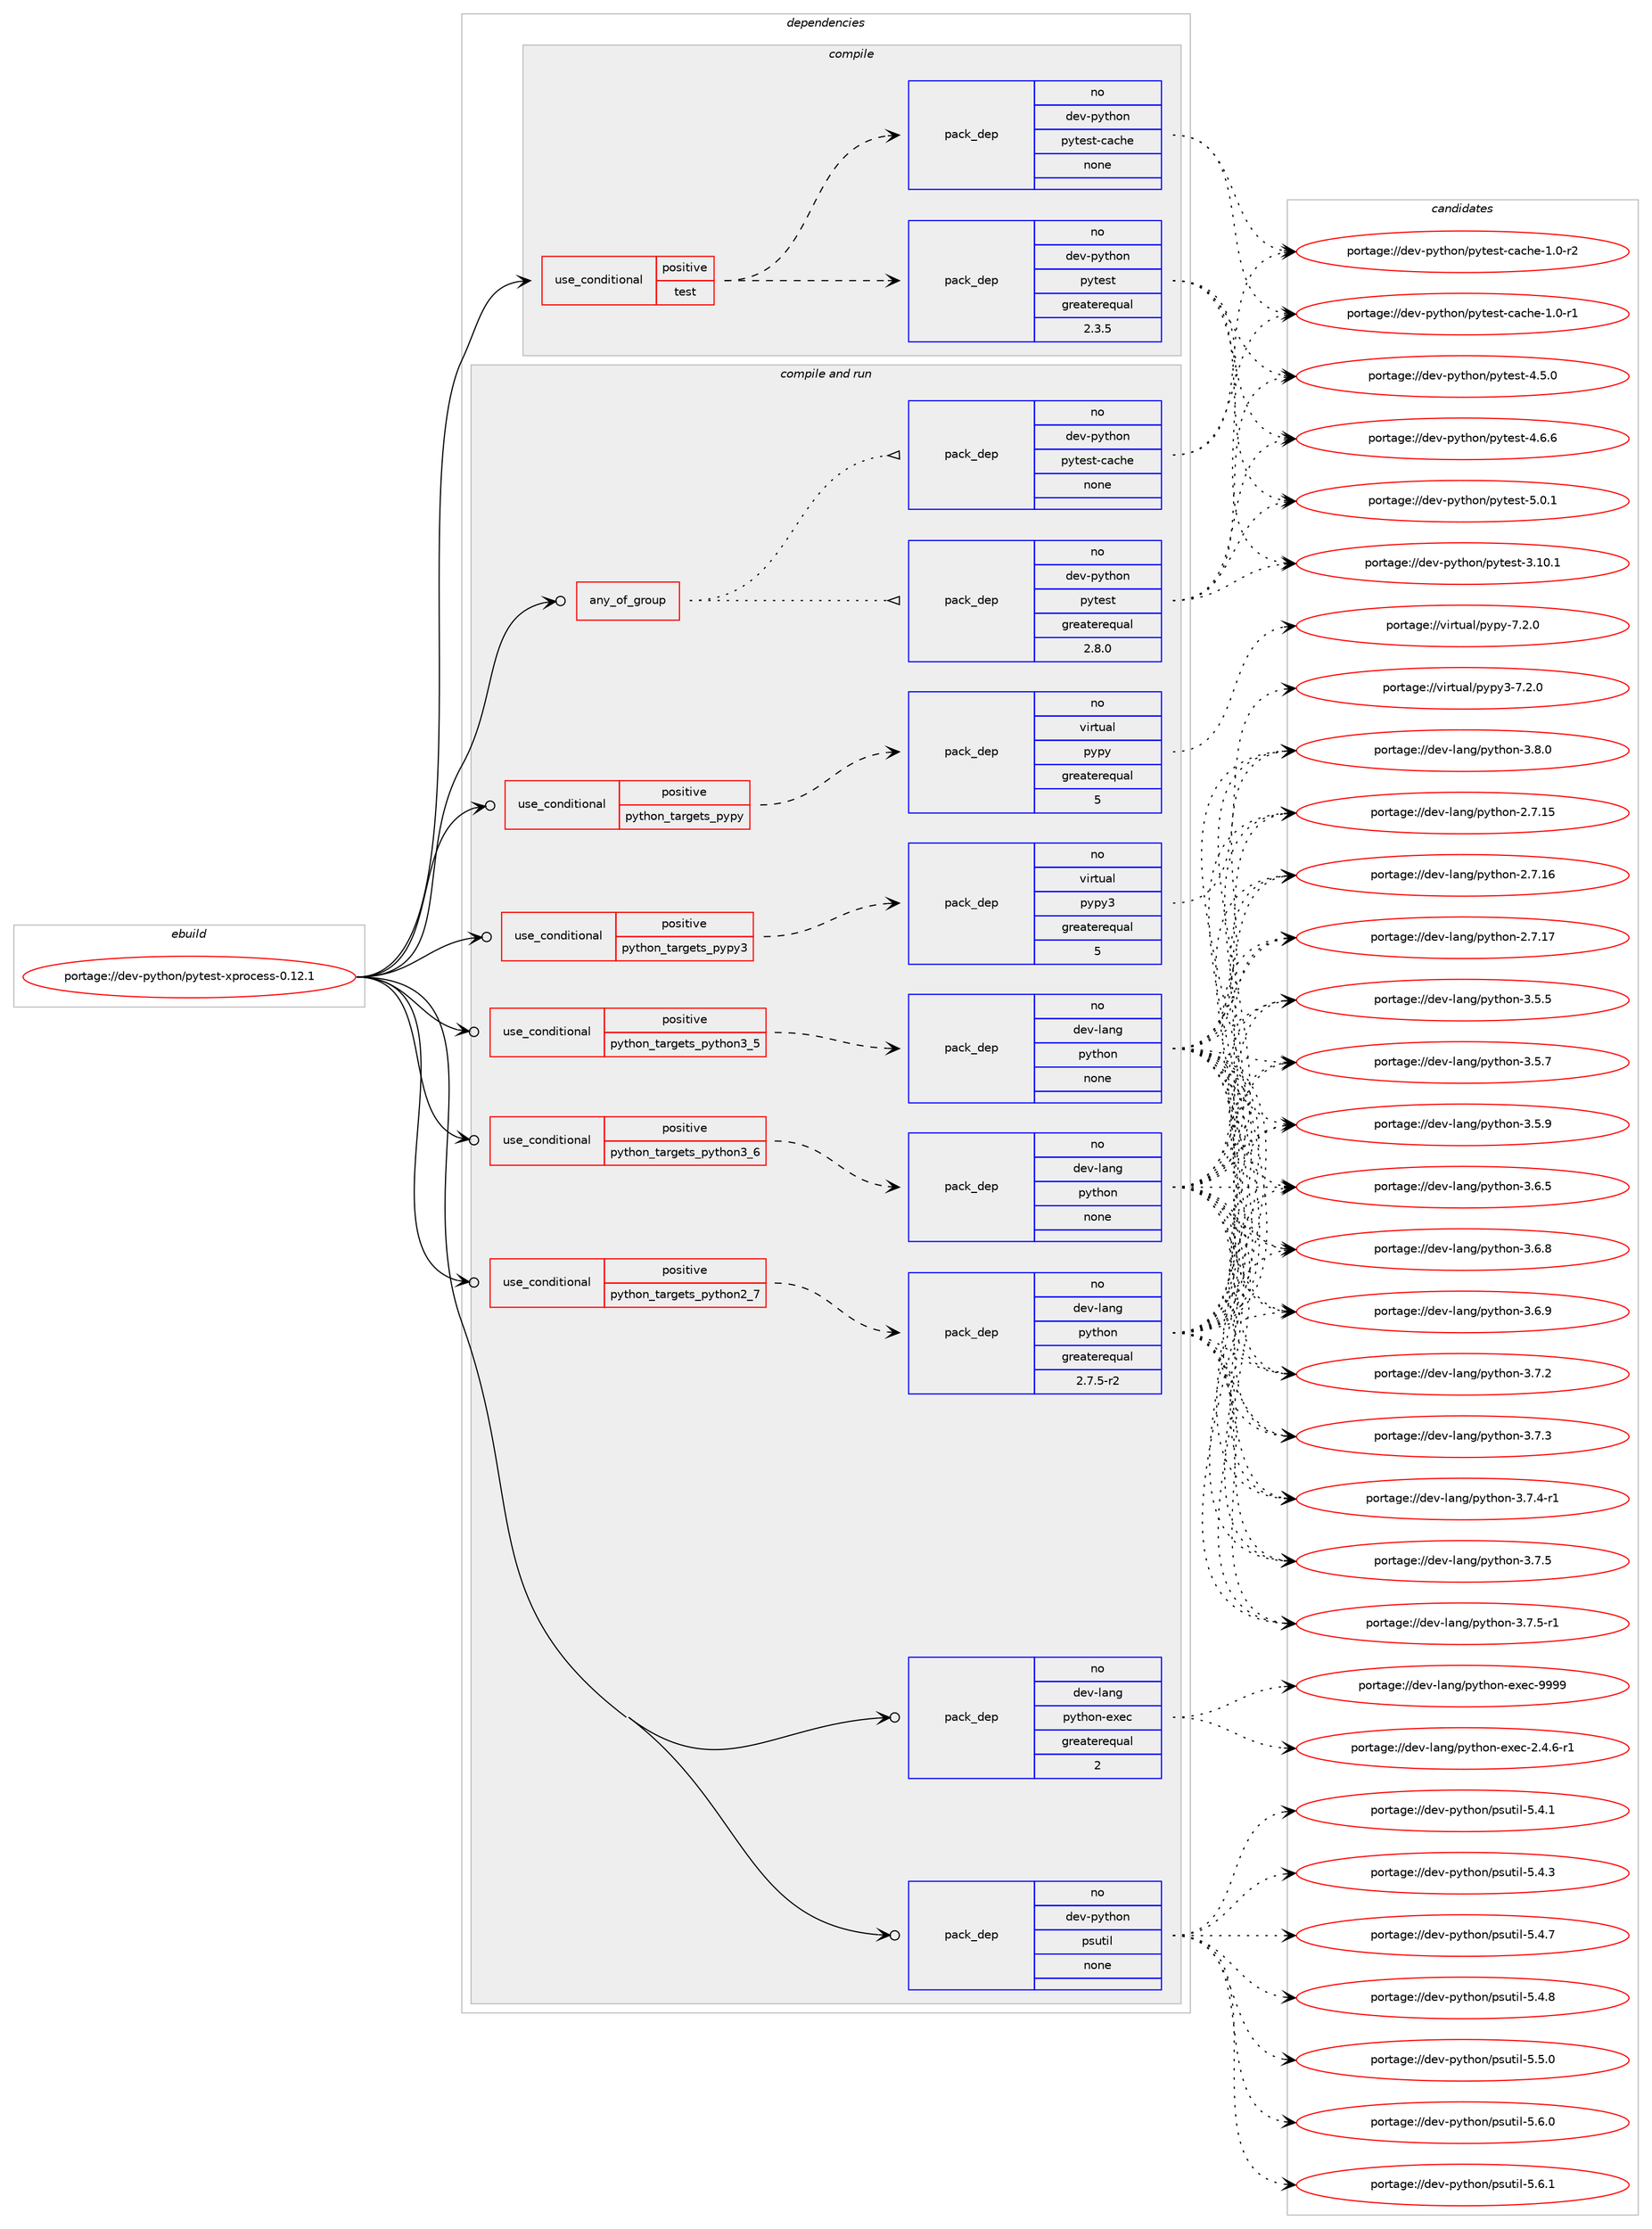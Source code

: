 digraph prolog {

# *************
# Graph options
# *************

newrank=true;
concentrate=true;
compound=true;
graph [rankdir=LR,fontname=Helvetica,fontsize=10,ranksep=1.5];#, ranksep=2.5, nodesep=0.2];
edge  [arrowhead=vee];
node  [fontname=Helvetica,fontsize=10];

# **********
# The ebuild
# **********

subgraph cluster_leftcol {
color=gray;
rank=same;
label=<<i>ebuild</i>>;
id [label="portage://dev-python/pytest-xprocess-0.12.1", color=red, width=4, href="../dev-python/pytest-xprocess-0.12.1.svg"];
}

# ****************
# The dependencies
# ****************

subgraph cluster_midcol {
color=gray;
label=<<i>dependencies</i>>;
subgraph cluster_compile {
fillcolor="#eeeeee";
style=filled;
label=<<i>compile</i>>;
subgraph cond36567 {
dependency165087 [label=<<TABLE BORDER="0" CELLBORDER="1" CELLSPACING="0" CELLPADDING="4"><TR><TD ROWSPAN="3" CELLPADDING="10">use_conditional</TD></TR><TR><TD>positive</TD></TR><TR><TD>test</TD></TR></TABLE>>, shape=none, color=red];
subgraph pack125133 {
dependency165088 [label=<<TABLE BORDER="0" CELLBORDER="1" CELLSPACING="0" CELLPADDING="4" WIDTH="220"><TR><TD ROWSPAN="6" CELLPADDING="30">pack_dep</TD></TR><TR><TD WIDTH="110">no</TD></TR><TR><TD>dev-python</TD></TR><TR><TD>pytest</TD></TR><TR><TD>greaterequal</TD></TR><TR><TD>2.3.5</TD></TR></TABLE>>, shape=none, color=blue];
}
dependency165087:e -> dependency165088:w [weight=20,style="dashed",arrowhead="vee"];
subgraph pack125134 {
dependency165089 [label=<<TABLE BORDER="0" CELLBORDER="1" CELLSPACING="0" CELLPADDING="4" WIDTH="220"><TR><TD ROWSPAN="6" CELLPADDING="30">pack_dep</TD></TR><TR><TD WIDTH="110">no</TD></TR><TR><TD>dev-python</TD></TR><TR><TD>pytest-cache</TD></TR><TR><TD>none</TD></TR><TR><TD></TD></TR></TABLE>>, shape=none, color=blue];
}
dependency165087:e -> dependency165089:w [weight=20,style="dashed",arrowhead="vee"];
}
id:e -> dependency165087:w [weight=20,style="solid",arrowhead="vee"];
}
subgraph cluster_compileandrun {
fillcolor="#eeeeee";
style=filled;
label=<<i>compile and run</i>>;
subgraph any3315 {
dependency165090 [label=<<TABLE BORDER="0" CELLBORDER="1" CELLSPACING="0" CELLPADDING="4"><TR><TD CELLPADDING="10">any_of_group</TD></TR></TABLE>>, shape=none, color=red];subgraph pack125135 {
dependency165091 [label=<<TABLE BORDER="0" CELLBORDER="1" CELLSPACING="0" CELLPADDING="4" WIDTH="220"><TR><TD ROWSPAN="6" CELLPADDING="30">pack_dep</TD></TR><TR><TD WIDTH="110">no</TD></TR><TR><TD>dev-python</TD></TR><TR><TD>pytest-cache</TD></TR><TR><TD>none</TD></TR><TR><TD></TD></TR></TABLE>>, shape=none, color=blue];
}
dependency165090:e -> dependency165091:w [weight=20,style="dotted",arrowhead="oinv"];
subgraph pack125136 {
dependency165092 [label=<<TABLE BORDER="0" CELLBORDER="1" CELLSPACING="0" CELLPADDING="4" WIDTH="220"><TR><TD ROWSPAN="6" CELLPADDING="30">pack_dep</TD></TR><TR><TD WIDTH="110">no</TD></TR><TR><TD>dev-python</TD></TR><TR><TD>pytest</TD></TR><TR><TD>greaterequal</TD></TR><TR><TD>2.8.0</TD></TR></TABLE>>, shape=none, color=blue];
}
dependency165090:e -> dependency165092:w [weight=20,style="dotted",arrowhead="oinv"];
}
id:e -> dependency165090:w [weight=20,style="solid",arrowhead="odotvee"];
subgraph cond36568 {
dependency165093 [label=<<TABLE BORDER="0" CELLBORDER="1" CELLSPACING="0" CELLPADDING="4"><TR><TD ROWSPAN="3" CELLPADDING="10">use_conditional</TD></TR><TR><TD>positive</TD></TR><TR><TD>python_targets_pypy</TD></TR></TABLE>>, shape=none, color=red];
subgraph pack125137 {
dependency165094 [label=<<TABLE BORDER="0" CELLBORDER="1" CELLSPACING="0" CELLPADDING="4" WIDTH="220"><TR><TD ROWSPAN="6" CELLPADDING="30">pack_dep</TD></TR><TR><TD WIDTH="110">no</TD></TR><TR><TD>virtual</TD></TR><TR><TD>pypy</TD></TR><TR><TD>greaterequal</TD></TR><TR><TD>5</TD></TR></TABLE>>, shape=none, color=blue];
}
dependency165093:e -> dependency165094:w [weight=20,style="dashed",arrowhead="vee"];
}
id:e -> dependency165093:w [weight=20,style="solid",arrowhead="odotvee"];
subgraph cond36569 {
dependency165095 [label=<<TABLE BORDER="0" CELLBORDER="1" CELLSPACING="0" CELLPADDING="4"><TR><TD ROWSPAN="3" CELLPADDING="10">use_conditional</TD></TR><TR><TD>positive</TD></TR><TR><TD>python_targets_pypy3</TD></TR></TABLE>>, shape=none, color=red];
subgraph pack125138 {
dependency165096 [label=<<TABLE BORDER="0" CELLBORDER="1" CELLSPACING="0" CELLPADDING="4" WIDTH="220"><TR><TD ROWSPAN="6" CELLPADDING="30">pack_dep</TD></TR><TR><TD WIDTH="110">no</TD></TR><TR><TD>virtual</TD></TR><TR><TD>pypy3</TD></TR><TR><TD>greaterequal</TD></TR><TR><TD>5</TD></TR></TABLE>>, shape=none, color=blue];
}
dependency165095:e -> dependency165096:w [weight=20,style="dashed",arrowhead="vee"];
}
id:e -> dependency165095:w [weight=20,style="solid",arrowhead="odotvee"];
subgraph cond36570 {
dependency165097 [label=<<TABLE BORDER="0" CELLBORDER="1" CELLSPACING="0" CELLPADDING="4"><TR><TD ROWSPAN="3" CELLPADDING="10">use_conditional</TD></TR><TR><TD>positive</TD></TR><TR><TD>python_targets_python2_7</TD></TR></TABLE>>, shape=none, color=red];
subgraph pack125139 {
dependency165098 [label=<<TABLE BORDER="0" CELLBORDER="1" CELLSPACING="0" CELLPADDING="4" WIDTH="220"><TR><TD ROWSPAN="6" CELLPADDING="30">pack_dep</TD></TR><TR><TD WIDTH="110">no</TD></TR><TR><TD>dev-lang</TD></TR><TR><TD>python</TD></TR><TR><TD>greaterequal</TD></TR><TR><TD>2.7.5-r2</TD></TR></TABLE>>, shape=none, color=blue];
}
dependency165097:e -> dependency165098:w [weight=20,style="dashed",arrowhead="vee"];
}
id:e -> dependency165097:w [weight=20,style="solid",arrowhead="odotvee"];
subgraph cond36571 {
dependency165099 [label=<<TABLE BORDER="0" CELLBORDER="1" CELLSPACING="0" CELLPADDING="4"><TR><TD ROWSPAN="3" CELLPADDING="10">use_conditional</TD></TR><TR><TD>positive</TD></TR><TR><TD>python_targets_python3_5</TD></TR></TABLE>>, shape=none, color=red];
subgraph pack125140 {
dependency165100 [label=<<TABLE BORDER="0" CELLBORDER="1" CELLSPACING="0" CELLPADDING="4" WIDTH="220"><TR><TD ROWSPAN="6" CELLPADDING="30">pack_dep</TD></TR><TR><TD WIDTH="110">no</TD></TR><TR><TD>dev-lang</TD></TR><TR><TD>python</TD></TR><TR><TD>none</TD></TR><TR><TD></TD></TR></TABLE>>, shape=none, color=blue];
}
dependency165099:e -> dependency165100:w [weight=20,style="dashed",arrowhead="vee"];
}
id:e -> dependency165099:w [weight=20,style="solid",arrowhead="odotvee"];
subgraph cond36572 {
dependency165101 [label=<<TABLE BORDER="0" CELLBORDER="1" CELLSPACING="0" CELLPADDING="4"><TR><TD ROWSPAN="3" CELLPADDING="10">use_conditional</TD></TR><TR><TD>positive</TD></TR><TR><TD>python_targets_python3_6</TD></TR></TABLE>>, shape=none, color=red];
subgraph pack125141 {
dependency165102 [label=<<TABLE BORDER="0" CELLBORDER="1" CELLSPACING="0" CELLPADDING="4" WIDTH="220"><TR><TD ROWSPAN="6" CELLPADDING="30">pack_dep</TD></TR><TR><TD WIDTH="110">no</TD></TR><TR><TD>dev-lang</TD></TR><TR><TD>python</TD></TR><TR><TD>none</TD></TR><TR><TD></TD></TR></TABLE>>, shape=none, color=blue];
}
dependency165101:e -> dependency165102:w [weight=20,style="dashed",arrowhead="vee"];
}
id:e -> dependency165101:w [weight=20,style="solid",arrowhead="odotvee"];
subgraph pack125142 {
dependency165103 [label=<<TABLE BORDER="0" CELLBORDER="1" CELLSPACING="0" CELLPADDING="4" WIDTH="220"><TR><TD ROWSPAN="6" CELLPADDING="30">pack_dep</TD></TR><TR><TD WIDTH="110">no</TD></TR><TR><TD>dev-lang</TD></TR><TR><TD>python-exec</TD></TR><TR><TD>greaterequal</TD></TR><TR><TD>2</TD></TR></TABLE>>, shape=none, color=blue];
}
id:e -> dependency165103:w [weight=20,style="solid",arrowhead="odotvee"];
subgraph pack125143 {
dependency165104 [label=<<TABLE BORDER="0" CELLBORDER="1" CELLSPACING="0" CELLPADDING="4" WIDTH="220"><TR><TD ROWSPAN="6" CELLPADDING="30">pack_dep</TD></TR><TR><TD WIDTH="110">no</TD></TR><TR><TD>dev-python</TD></TR><TR><TD>psutil</TD></TR><TR><TD>none</TD></TR><TR><TD></TD></TR></TABLE>>, shape=none, color=blue];
}
id:e -> dependency165104:w [weight=20,style="solid",arrowhead="odotvee"];
}
subgraph cluster_run {
fillcolor="#eeeeee";
style=filled;
label=<<i>run</i>>;
}
}

# **************
# The candidates
# **************

subgraph cluster_choices {
rank=same;
color=gray;
label=<<i>candidates</i>>;

subgraph choice125133 {
color=black;
nodesep=1;
choiceportage100101118451121211161041111104711212111610111511645514649484649 [label="portage://dev-python/pytest-3.10.1", color=red, width=4,href="../dev-python/pytest-3.10.1.svg"];
choiceportage1001011184511212111610411111047112121116101115116455246534648 [label="portage://dev-python/pytest-4.5.0", color=red, width=4,href="../dev-python/pytest-4.5.0.svg"];
choiceportage1001011184511212111610411111047112121116101115116455246544654 [label="portage://dev-python/pytest-4.6.6", color=red, width=4,href="../dev-python/pytest-4.6.6.svg"];
choiceportage1001011184511212111610411111047112121116101115116455346484649 [label="portage://dev-python/pytest-5.0.1", color=red, width=4,href="../dev-python/pytest-5.0.1.svg"];
dependency165088:e -> choiceportage100101118451121211161041111104711212111610111511645514649484649:w [style=dotted,weight="100"];
dependency165088:e -> choiceportage1001011184511212111610411111047112121116101115116455246534648:w [style=dotted,weight="100"];
dependency165088:e -> choiceportage1001011184511212111610411111047112121116101115116455246544654:w [style=dotted,weight="100"];
dependency165088:e -> choiceportage1001011184511212111610411111047112121116101115116455346484649:w [style=dotted,weight="100"];
}
subgraph choice125134 {
color=black;
nodesep=1;
choiceportage100101118451121211161041111104711212111610111511645999799104101454946484511449 [label="portage://dev-python/pytest-cache-1.0-r1", color=red, width=4,href="../dev-python/pytest-cache-1.0-r1.svg"];
choiceportage100101118451121211161041111104711212111610111511645999799104101454946484511450 [label="portage://dev-python/pytest-cache-1.0-r2", color=red, width=4,href="../dev-python/pytest-cache-1.0-r2.svg"];
dependency165089:e -> choiceportage100101118451121211161041111104711212111610111511645999799104101454946484511449:w [style=dotted,weight="100"];
dependency165089:e -> choiceportage100101118451121211161041111104711212111610111511645999799104101454946484511450:w [style=dotted,weight="100"];
}
subgraph choice125135 {
color=black;
nodesep=1;
choiceportage100101118451121211161041111104711212111610111511645999799104101454946484511449 [label="portage://dev-python/pytest-cache-1.0-r1", color=red, width=4,href="../dev-python/pytest-cache-1.0-r1.svg"];
choiceportage100101118451121211161041111104711212111610111511645999799104101454946484511450 [label="portage://dev-python/pytest-cache-1.0-r2", color=red, width=4,href="../dev-python/pytest-cache-1.0-r2.svg"];
dependency165091:e -> choiceportage100101118451121211161041111104711212111610111511645999799104101454946484511449:w [style=dotted,weight="100"];
dependency165091:e -> choiceportage100101118451121211161041111104711212111610111511645999799104101454946484511450:w [style=dotted,weight="100"];
}
subgraph choice125136 {
color=black;
nodesep=1;
choiceportage100101118451121211161041111104711212111610111511645514649484649 [label="portage://dev-python/pytest-3.10.1", color=red, width=4,href="../dev-python/pytest-3.10.1.svg"];
choiceportage1001011184511212111610411111047112121116101115116455246534648 [label="portage://dev-python/pytest-4.5.0", color=red, width=4,href="../dev-python/pytest-4.5.0.svg"];
choiceportage1001011184511212111610411111047112121116101115116455246544654 [label="portage://dev-python/pytest-4.6.6", color=red, width=4,href="../dev-python/pytest-4.6.6.svg"];
choiceportage1001011184511212111610411111047112121116101115116455346484649 [label="portage://dev-python/pytest-5.0.1", color=red, width=4,href="../dev-python/pytest-5.0.1.svg"];
dependency165092:e -> choiceportage100101118451121211161041111104711212111610111511645514649484649:w [style=dotted,weight="100"];
dependency165092:e -> choiceportage1001011184511212111610411111047112121116101115116455246534648:w [style=dotted,weight="100"];
dependency165092:e -> choiceportage1001011184511212111610411111047112121116101115116455246544654:w [style=dotted,weight="100"];
dependency165092:e -> choiceportage1001011184511212111610411111047112121116101115116455346484649:w [style=dotted,weight="100"];
}
subgraph choice125137 {
color=black;
nodesep=1;
choiceportage1181051141161179710847112121112121455546504648 [label="portage://virtual/pypy-7.2.0", color=red, width=4,href="../virtual/pypy-7.2.0.svg"];
dependency165094:e -> choiceportage1181051141161179710847112121112121455546504648:w [style=dotted,weight="100"];
}
subgraph choice125138 {
color=black;
nodesep=1;
choiceportage118105114116117971084711212111212151455546504648 [label="portage://virtual/pypy3-7.2.0", color=red, width=4,href="../virtual/pypy3-7.2.0.svg"];
dependency165096:e -> choiceportage118105114116117971084711212111212151455546504648:w [style=dotted,weight="100"];
}
subgraph choice125139 {
color=black;
nodesep=1;
choiceportage10010111845108971101034711212111610411111045504655464953 [label="portage://dev-lang/python-2.7.15", color=red, width=4,href="../dev-lang/python-2.7.15.svg"];
choiceportage10010111845108971101034711212111610411111045504655464954 [label="portage://dev-lang/python-2.7.16", color=red, width=4,href="../dev-lang/python-2.7.16.svg"];
choiceportage10010111845108971101034711212111610411111045504655464955 [label="portage://dev-lang/python-2.7.17", color=red, width=4,href="../dev-lang/python-2.7.17.svg"];
choiceportage100101118451089711010347112121116104111110455146534653 [label="portage://dev-lang/python-3.5.5", color=red, width=4,href="../dev-lang/python-3.5.5.svg"];
choiceportage100101118451089711010347112121116104111110455146534655 [label="portage://dev-lang/python-3.5.7", color=red, width=4,href="../dev-lang/python-3.5.7.svg"];
choiceportage100101118451089711010347112121116104111110455146534657 [label="portage://dev-lang/python-3.5.9", color=red, width=4,href="../dev-lang/python-3.5.9.svg"];
choiceportage100101118451089711010347112121116104111110455146544653 [label="portage://dev-lang/python-3.6.5", color=red, width=4,href="../dev-lang/python-3.6.5.svg"];
choiceportage100101118451089711010347112121116104111110455146544656 [label="portage://dev-lang/python-3.6.8", color=red, width=4,href="../dev-lang/python-3.6.8.svg"];
choiceportage100101118451089711010347112121116104111110455146544657 [label="portage://dev-lang/python-3.6.9", color=red, width=4,href="../dev-lang/python-3.6.9.svg"];
choiceportage100101118451089711010347112121116104111110455146554650 [label="portage://dev-lang/python-3.7.2", color=red, width=4,href="../dev-lang/python-3.7.2.svg"];
choiceportage100101118451089711010347112121116104111110455146554651 [label="portage://dev-lang/python-3.7.3", color=red, width=4,href="../dev-lang/python-3.7.3.svg"];
choiceportage1001011184510897110103471121211161041111104551465546524511449 [label="portage://dev-lang/python-3.7.4-r1", color=red, width=4,href="../dev-lang/python-3.7.4-r1.svg"];
choiceportage100101118451089711010347112121116104111110455146554653 [label="portage://dev-lang/python-3.7.5", color=red, width=4,href="../dev-lang/python-3.7.5.svg"];
choiceportage1001011184510897110103471121211161041111104551465546534511449 [label="portage://dev-lang/python-3.7.5-r1", color=red, width=4,href="../dev-lang/python-3.7.5-r1.svg"];
choiceportage100101118451089711010347112121116104111110455146564648 [label="portage://dev-lang/python-3.8.0", color=red, width=4,href="../dev-lang/python-3.8.0.svg"];
dependency165098:e -> choiceportage10010111845108971101034711212111610411111045504655464953:w [style=dotted,weight="100"];
dependency165098:e -> choiceportage10010111845108971101034711212111610411111045504655464954:w [style=dotted,weight="100"];
dependency165098:e -> choiceportage10010111845108971101034711212111610411111045504655464955:w [style=dotted,weight="100"];
dependency165098:e -> choiceportage100101118451089711010347112121116104111110455146534653:w [style=dotted,weight="100"];
dependency165098:e -> choiceportage100101118451089711010347112121116104111110455146534655:w [style=dotted,weight="100"];
dependency165098:e -> choiceportage100101118451089711010347112121116104111110455146534657:w [style=dotted,weight="100"];
dependency165098:e -> choiceportage100101118451089711010347112121116104111110455146544653:w [style=dotted,weight="100"];
dependency165098:e -> choiceportage100101118451089711010347112121116104111110455146544656:w [style=dotted,weight="100"];
dependency165098:e -> choiceportage100101118451089711010347112121116104111110455146544657:w [style=dotted,weight="100"];
dependency165098:e -> choiceportage100101118451089711010347112121116104111110455146554650:w [style=dotted,weight="100"];
dependency165098:e -> choiceportage100101118451089711010347112121116104111110455146554651:w [style=dotted,weight="100"];
dependency165098:e -> choiceportage1001011184510897110103471121211161041111104551465546524511449:w [style=dotted,weight="100"];
dependency165098:e -> choiceportage100101118451089711010347112121116104111110455146554653:w [style=dotted,weight="100"];
dependency165098:e -> choiceportage1001011184510897110103471121211161041111104551465546534511449:w [style=dotted,weight="100"];
dependency165098:e -> choiceportage100101118451089711010347112121116104111110455146564648:w [style=dotted,weight="100"];
}
subgraph choice125140 {
color=black;
nodesep=1;
choiceportage10010111845108971101034711212111610411111045504655464953 [label="portage://dev-lang/python-2.7.15", color=red, width=4,href="../dev-lang/python-2.7.15.svg"];
choiceportage10010111845108971101034711212111610411111045504655464954 [label="portage://dev-lang/python-2.7.16", color=red, width=4,href="../dev-lang/python-2.7.16.svg"];
choiceportage10010111845108971101034711212111610411111045504655464955 [label="portage://dev-lang/python-2.7.17", color=red, width=4,href="../dev-lang/python-2.7.17.svg"];
choiceportage100101118451089711010347112121116104111110455146534653 [label="portage://dev-lang/python-3.5.5", color=red, width=4,href="../dev-lang/python-3.5.5.svg"];
choiceportage100101118451089711010347112121116104111110455146534655 [label="portage://dev-lang/python-3.5.7", color=red, width=4,href="../dev-lang/python-3.5.7.svg"];
choiceportage100101118451089711010347112121116104111110455146534657 [label="portage://dev-lang/python-3.5.9", color=red, width=4,href="../dev-lang/python-3.5.9.svg"];
choiceportage100101118451089711010347112121116104111110455146544653 [label="portage://dev-lang/python-3.6.5", color=red, width=4,href="../dev-lang/python-3.6.5.svg"];
choiceportage100101118451089711010347112121116104111110455146544656 [label="portage://dev-lang/python-3.6.8", color=red, width=4,href="../dev-lang/python-3.6.8.svg"];
choiceportage100101118451089711010347112121116104111110455146544657 [label="portage://dev-lang/python-3.6.9", color=red, width=4,href="../dev-lang/python-3.6.9.svg"];
choiceportage100101118451089711010347112121116104111110455146554650 [label="portage://dev-lang/python-3.7.2", color=red, width=4,href="../dev-lang/python-3.7.2.svg"];
choiceportage100101118451089711010347112121116104111110455146554651 [label="portage://dev-lang/python-3.7.3", color=red, width=4,href="../dev-lang/python-3.7.3.svg"];
choiceportage1001011184510897110103471121211161041111104551465546524511449 [label="portage://dev-lang/python-3.7.4-r1", color=red, width=4,href="../dev-lang/python-3.7.4-r1.svg"];
choiceportage100101118451089711010347112121116104111110455146554653 [label="portage://dev-lang/python-3.7.5", color=red, width=4,href="../dev-lang/python-3.7.5.svg"];
choiceportage1001011184510897110103471121211161041111104551465546534511449 [label="portage://dev-lang/python-3.7.5-r1", color=red, width=4,href="../dev-lang/python-3.7.5-r1.svg"];
choiceportage100101118451089711010347112121116104111110455146564648 [label="portage://dev-lang/python-3.8.0", color=red, width=4,href="../dev-lang/python-3.8.0.svg"];
dependency165100:e -> choiceportage10010111845108971101034711212111610411111045504655464953:w [style=dotted,weight="100"];
dependency165100:e -> choiceportage10010111845108971101034711212111610411111045504655464954:w [style=dotted,weight="100"];
dependency165100:e -> choiceportage10010111845108971101034711212111610411111045504655464955:w [style=dotted,weight="100"];
dependency165100:e -> choiceportage100101118451089711010347112121116104111110455146534653:w [style=dotted,weight="100"];
dependency165100:e -> choiceportage100101118451089711010347112121116104111110455146534655:w [style=dotted,weight="100"];
dependency165100:e -> choiceportage100101118451089711010347112121116104111110455146534657:w [style=dotted,weight="100"];
dependency165100:e -> choiceportage100101118451089711010347112121116104111110455146544653:w [style=dotted,weight="100"];
dependency165100:e -> choiceportage100101118451089711010347112121116104111110455146544656:w [style=dotted,weight="100"];
dependency165100:e -> choiceportage100101118451089711010347112121116104111110455146544657:w [style=dotted,weight="100"];
dependency165100:e -> choiceportage100101118451089711010347112121116104111110455146554650:w [style=dotted,weight="100"];
dependency165100:e -> choiceportage100101118451089711010347112121116104111110455146554651:w [style=dotted,weight="100"];
dependency165100:e -> choiceportage1001011184510897110103471121211161041111104551465546524511449:w [style=dotted,weight="100"];
dependency165100:e -> choiceportage100101118451089711010347112121116104111110455146554653:w [style=dotted,weight="100"];
dependency165100:e -> choiceportage1001011184510897110103471121211161041111104551465546534511449:w [style=dotted,weight="100"];
dependency165100:e -> choiceportage100101118451089711010347112121116104111110455146564648:w [style=dotted,weight="100"];
}
subgraph choice125141 {
color=black;
nodesep=1;
choiceportage10010111845108971101034711212111610411111045504655464953 [label="portage://dev-lang/python-2.7.15", color=red, width=4,href="../dev-lang/python-2.7.15.svg"];
choiceportage10010111845108971101034711212111610411111045504655464954 [label="portage://dev-lang/python-2.7.16", color=red, width=4,href="../dev-lang/python-2.7.16.svg"];
choiceportage10010111845108971101034711212111610411111045504655464955 [label="portage://dev-lang/python-2.7.17", color=red, width=4,href="../dev-lang/python-2.7.17.svg"];
choiceportage100101118451089711010347112121116104111110455146534653 [label="portage://dev-lang/python-3.5.5", color=red, width=4,href="../dev-lang/python-3.5.5.svg"];
choiceportage100101118451089711010347112121116104111110455146534655 [label="portage://dev-lang/python-3.5.7", color=red, width=4,href="../dev-lang/python-3.5.7.svg"];
choiceportage100101118451089711010347112121116104111110455146534657 [label="portage://dev-lang/python-3.5.9", color=red, width=4,href="../dev-lang/python-3.5.9.svg"];
choiceportage100101118451089711010347112121116104111110455146544653 [label="portage://dev-lang/python-3.6.5", color=red, width=4,href="../dev-lang/python-3.6.5.svg"];
choiceportage100101118451089711010347112121116104111110455146544656 [label="portage://dev-lang/python-3.6.8", color=red, width=4,href="../dev-lang/python-3.6.8.svg"];
choiceportage100101118451089711010347112121116104111110455146544657 [label="portage://dev-lang/python-3.6.9", color=red, width=4,href="../dev-lang/python-3.6.9.svg"];
choiceportage100101118451089711010347112121116104111110455146554650 [label="portage://dev-lang/python-3.7.2", color=red, width=4,href="../dev-lang/python-3.7.2.svg"];
choiceportage100101118451089711010347112121116104111110455146554651 [label="portage://dev-lang/python-3.7.3", color=red, width=4,href="../dev-lang/python-3.7.3.svg"];
choiceportage1001011184510897110103471121211161041111104551465546524511449 [label="portage://dev-lang/python-3.7.4-r1", color=red, width=4,href="../dev-lang/python-3.7.4-r1.svg"];
choiceportage100101118451089711010347112121116104111110455146554653 [label="portage://dev-lang/python-3.7.5", color=red, width=4,href="../dev-lang/python-3.7.5.svg"];
choiceportage1001011184510897110103471121211161041111104551465546534511449 [label="portage://dev-lang/python-3.7.5-r1", color=red, width=4,href="../dev-lang/python-3.7.5-r1.svg"];
choiceportage100101118451089711010347112121116104111110455146564648 [label="portage://dev-lang/python-3.8.0", color=red, width=4,href="../dev-lang/python-3.8.0.svg"];
dependency165102:e -> choiceportage10010111845108971101034711212111610411111045504655464953:w [style=dotted,weight="100"];
dependency165102:e -> choiceportage10010111845108971101034711212111610411111045504655464954:w [style=dotted,weight="100"];
dependency165102:e -> choiceportage10010111845108971101034711212111610411111045504655464955:w [style=dotted,weight="100"];
dependency165102:e -> choiceportage100101118451089711010347112121116104111110455146534653:w [style=dotted,weight="100"];
dependency165102:e -> choiceportage100101118451089711010347112121116104111110455146534655:w [style=dotted,weight="100"];
dependency165102:e -> choiceportage100101118451089711010347112121116104111110455146534657:w [style=dotted,weight="100"];
dependency165102:e -> choiceportage100101118451089711010347112121116104111110455146544653:w [style=dotted,weight="100"];
dependency165102:e -> choiceportage100101118451089711010347112121116104111110455146544656:w [style=dotted,weight="100"];
dependency165102:e -> choiceportage100101118451089711010347112121116104111110455146544657:w [style=dotted,weight="100"];
dependency165102:e -> choiceportage100101118451089711010347112121116104111110455146554650:w [style=dotted,weight="100"];
dependency165102:e -> choiceportage100101118451089711010347112121116104111110455146554651:w [style=dotted,weight="100"];
dependency165102:e -> choiceportage1001011184510897110103471121211161041111104551465546524511449:w [style=dotted,weight="100"];
dependency165102:e -> choiceportage100101118451089711010347112121116104111110455146554653:w [style=dotted,weight="100"];
dependency165102:e -> choiceportage1001011184510897110103471121211161041111104551465546534511449:w [style=dotted,weight="100"];
dependency165102:e -> choiceportage100101118451089711010347112121116104111110455146564648:w [style=dotted,weight="100"];
}
subgraph choice125142 {
color=black;
nodesep=1;
choiceportage10010111845108971101034711212111610411111045101120101994550465246544511449 [label="portage://dev-lang/python-exec-2.4.6-r1", color=red, width=4,href="../dev-lang/python-exec-2.4.6-r1.svg"];
choiceportage10010111845108971101034711212111610411111045101120101994557575757 [label="portage://dev-lang/python-exec-9999", color=red, width=4,href="../dev-lang/python-exec-9999.svg"];
dependency165103:e -> choiceportage10010111845108971101034711212111610411111045101120101994550465246544511449:w [style=dotted,weight="100"];
dependency165103:e -> choiceportage10010111845108971101034711212111610411111045101120101994557575757:w [style=dotted,weight="100"];
}
subgraph choice125143 {
color=black;
nodesep=1;
choiceportage1001011184511212111610411111047112115117116105108455346524649 [label="portage://dev-python/psutil-5.4.1", color=red, width=4,href="../dev-python/psutil-5.4.1.svg"];
choiceportage1001011184511212111610411111047112115117116105108455346524651 [label="portage://dev-python/psutil-5.4.3", color=red, width=4,href="../dev-python/psutil-5.4.3.svg"];
choiceportage1001011184511212111610411111047112115117116105108455346524655 [label="portage://dev-python/psutil-5.4.7", color=red, width=4,href="../dev-python/psutil-5.4.7.svg"];
choiceportage1001011184511212111610411111047112115117116105108455346524656 [label="portage://dev-python/psutil-5.4.8", color=red, width=4,href="../dev-python/psutil-5.4.8.svg"];
choiceportage1001011184511212111610411111047112115117116105108455346534648 [label="portage://dev-python/psutil-5.5.0", color=red, width=4,href="../dev-python/psutil-5.5.0.svg"];
choiceportage1001011184511212111610411111047112115117116105108455346544648 [label="portage://dev-python/psutil-5.6.0", color=red, width=4,href="../dev-python/psutil-5.6.0.svg"];
choiceportage1001011184511212111610411111047112115117116105108455346544649 [label="portage://dev-python/psutil-5.6.1", color=red, width=4,href="../dev-python/psutil-5.6.1.svg"];
dependency165104:e -> choiceportage1001011184511212111610411111047112115117116105108455346524649:w [style=dotted,weight="100"];
dependency165104:e -> choiceportage1001011184511212111610411111047112115117116105108455346524651:w [style=dotted,weight="100"];
dependency165104:e -> choiceportage1001011184511212111610411111047112115117116105108455346524655:w [style=dotted,weight="100"];
dependency165104:e -> choiceportage1001011184511212111610411111047112115117116105108455346524656:w [style=dotted,weight="100"];
dependency165104:e -> choiceportage1001011184511212111610411111047112115117116105108455346534648:w [style=dotted,weight="100"];
dependency165104:e -> choiceportage1001011184511212111610411111047112115117116105108455346544648:w [style=dotted,weight="100"];
dependency165104:e -> choiceportage1001011184511212111610411111047112115117116105108455346544649:w [style=dotted,weight="100"];
}
}

}

